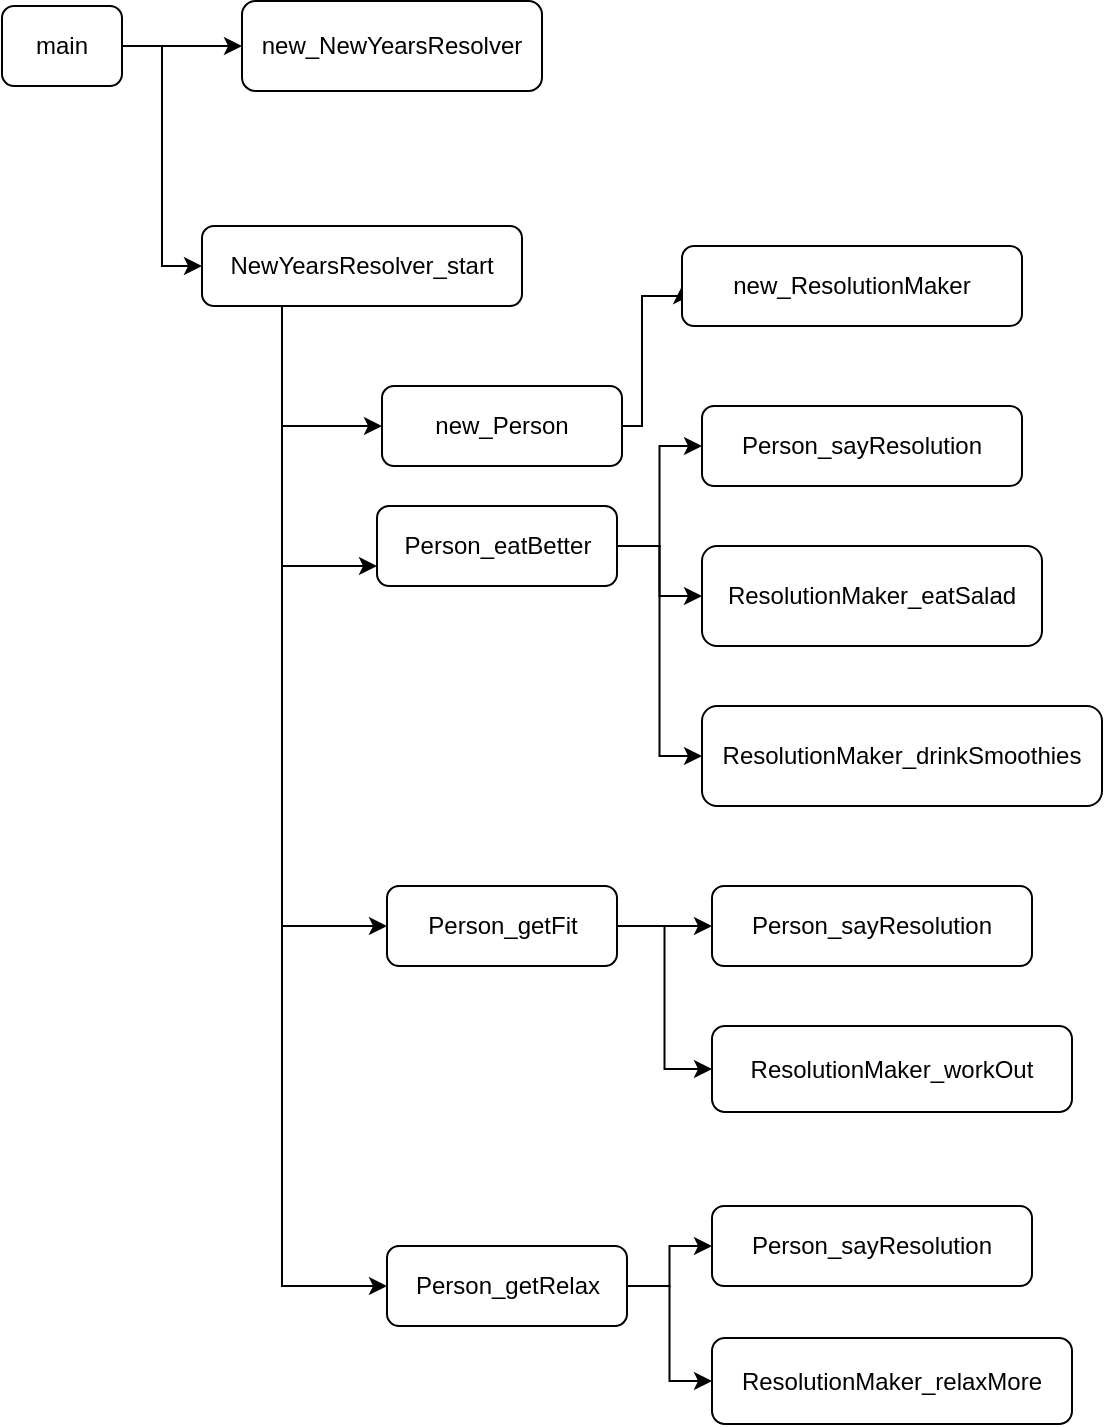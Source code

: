 <mxfile version="21.7.2" type="github">
  <diagram id="C5RBs43oDa-KdzZeNtuy" name="Page-1">
    <mxGraphModel dx="514" dy="722" grid="1" gridSize="10" guides="1" tooltips="1" connect="1" arrows="1" fold="1" page="1" pageScale="1" pageWidth="1169" pageHeight="1654" math="0" shadow="0">
      <root>
        <mxCell id="WIyWlLk6GJQsqaUBKTNV-0" />
        <mxCell id="WIyWlLk6GJQsqaUBKTNV-1" parent="WIyWlLk6GJQsqaUBKTNV-0" />
        <mxCell id="uNniVqdrkMxcKoAqIpW3-3" style="edgeStyle=orthogonalEdgeStyle;rounded=0;orthogonalLoop=1;jettySize=auto;html=1;entryX=0;entryY=0.5;entryDx=0;entryDy=0;" edge="1" parent="WIyWlLk6GJQsqaUBKTNV-1" source="WIyWlLk6GJQsqaUBKTNV-3" target="WIyWlLk6GJQsqaUBKTNV-12">
          <mxGeometry relative="1" as="geometry" />
        </mxCell>
        <mxCell id="uNniVqdrkMxcKoAqIpW3-5" style="edgeStyle=orthogonalEdgeStyle;rounded=0;orthogonalLoop=1;jettySize=auto;html=1;entryX=0;entryY=0.5;entryDx=0;entryDy=0;" edge="1" parent="WIyWlLk6GJQsqaUBKTNV-1" source="WIyWlLk6GJQsqaUBKTNV-3" target="uNniVqdrkMxcKoAqIpW3-0">
          <mxGeometry relative="1" as="geometry" />
        </mxCell>
        <mxCell id="WIyWlLk6GJQsqaUBKTNV-3" value="main" style="rounded=1;whiteSpace=wrap;html=1;fontSize=12;glass=0;strokeWidth=1;shadow=0;" parent="WIyWlLk6GJQsqaUBKTNV-1" vertex="1">
          <mxGeometry x="60" y="140" width="60" height="40" as="geometry" />
        </mxCell>
        <mxCell id="uNniVqdrkMxcKoAqIpW3-11" style="edgeStyle=orthogonalEdgeStyle;rounded=0;orthogonalLoop=1;jettySize=auto;html=1;entryX=0;entryY=0.5;entryDx=0;entryDy=0;" edge="1" parent="WIyWlLk6GJQsqaUBKTNV-1" source="WIyWlLk6GJQsqaUBKTNV-11" target="uNniVqdrkMxcKoAqIpW3-6">
          <mxGeometry relative="1" as="geometry">
            <Array as="points">
              <mxPoint x="380" y="350" />
              <mxPoint x="380" y="285" />
            </Array>
          </mxGeometry>
        </mxCell>
        <mxCell id="WIyWlLk6GJQsqaUBKTNV-11" value="new_Person" style="rounded=1;whiteSpace=wrap;html=1;fontSize=12;glass=0;strokeWidth=1;shadow=0;" parent="WIyWlLk6GJQsqaUBKTNV-1" vertex="1">
          <mxGeometry x="250" y="330" width="120" height="40" as="geometry" />
        </mxCell>
        <mxCell id="uNniVqdrkMxcKoAqIpW3-7" style="edgeStyle=orthogonalEdgeStyle;rounded=0;orthogonalLoop=1;jettySize=auto;html=1;exitX=0.5;exitY=1;exitDx=0;exitDy=0;entryX=0;entryY=0.5;entryDx=0;entryDy=0;" edge="1" parent="WIyWlLk6GJQsqaUBKTNV-1" source="WIyWlLk6GJQsqaUBKTNV-12" target="WIyWlLk6GJQsqaUBKTNV-11">
          <mxGeometry relative="1" as="geometry">
            <Array as="points">
              <mxPoint x="200" y="290" />
              <mxPoint x="200" y="350" />
            </Array>
          </mxGeometry>
        </mxCell>
        <mxCell id="uNniVqdrkMxcKoAqIpW3-20" style="edgeStyle=orthogonalEdgeStyle;rounded=0;orthogonalLoop=1;jettySize=auto;html=1;entryX=0;entryY=0.75;entryDx=0;entryDy=0;" edge="1" parent="WIyWlLk6GJQsqaUBKTNV-1" source="WIyWlLk6GJQsqaUBKTNV-12" target="uNniVqdrkMxcKoAqIpW3-4">
          <mxGeometry relative="1" as="geometry">
            <Array as="points">
              <mxPoint x="200" y="420" />
            </Array>
          </mxGeometry>
        </mxCell>
        <mxCell id="uNniVqdrkMxcKoAqIpW3-21" style="edgeStyle=orthogonalEdgeStyle;rounded=0;orthogonalLoop=1;jettySize=auto;html=1;exitX=0.25;exitY=1;exitDx=0;exitDy=0;entryX=0;entryY=0.5;entryDx=0;entryDy=0;" edge="1" parent="WIyWlLk6GJQsqaUBKTNV-1" source="WIyWlLk6GJQsqaUBKTNV-12" target="uNniVqdrkMxcKoAqIpW3-18">
          <mxGeometry relative="1" as="geometry" />
        </mxCell>
        <mxCell id="uNniVqdrkMxcKoAqIpW3-27" style="edgeStyle=orthogonalEdgeStyle;rounded=0;orthogonalLoop=1;jettySize=auto;html=1;exitX=0.25;exitY=1;exitDx=0;exitDy=0;entryX=0;entryY=0.5;entryDx=0;entryDy=0;" edge="1" parent="WIyWlLk6GJQsqaUBKTNV-1" source="WIyWlLk6GJQsqaUBKTNV-12" target="uNniVqdrkMxcKoAqIpW3-26">
          <mxGeometry relative="1" as="geometry" />
        </mxCell>
        <mxCell id="WIyWlLk6GJQsqaUBKTNV-12" value="NewYearsResolver_start" style="rounded=1;whiteSpace=wrap;html=1;fontSize=12;glass=0;strokeWidth=1;shadow=0;" parent="WIyWlLk6GJQsqaUBKTNV-1" vertex="1">
          <mxGeometry x="160" y="250" width="160" height="40" as="geometry" />
        </mxCell>
        <mxCell id="uNniVqdrkMxcKoAqIpW3-0" value="new_NewYearsResolver" style="rounded=1;whiteSpace=wrap;html=1;" vertex="1" parent="WIyWlLk6GJQsqaUBKTNV-1">
          <mxGeometry x="180" y="137.5" width="150" height="45" as="geometry" />
        </mxCell>
        <mxCell id="uNniVqdrkMxcKoAqIpW3-14" style="edgeStyle=orthogonalEdgeStyle;rounded=0;orthogonalLoop=1;jettySize=auto;html=1;entryX=0;entryY=0.5;entryDx=0;entryDy=0;" edge="1" parent="WIyWlLk6GJQsqaUBKTNV-1" source="uNniVqdrkMxcKoAqIpW3-4" target="uNniVqdrkMxcKoAqIpW3-12">
          <mxGeometry relative="1" as="geometry" />
        </mxCell>
        <mxCell id="uNniVqdrkMxcKoAqIpW3-15" style="edgeStyle=orthogonalEdgeStyle;rounded=0;orthogonalLoop=1;jettySize=auto;html=1;" edge="1" parent="WIyWlLk6GJQsqaUBKTNV-1" source="uNniVqdrkMxcKoAqIpW3-4" target="uNniVqdrkMxcKoAqIpW3-13">
          <mxGeometry relative="1" as="geometry" />
        </mxCell>
        <mxCell id="uNniVqdrkMxcKoAqIpW3-17" style="edgeStyle=orthogonalEdgeStyle;rounded=0;orthogonalLoop=1;jettySize=auto;html=1;entryX=0;entryY=0.5;entryDx=0;entryDy=0;" edge="1" parent="WIyWlLk6GJQsqaUBKTNV-1" source="uNniVqdrkMxcKoAqIpW3-4" target="uNniVqdrkMxcKoAqIpW3-16">
          <mxGeometry relative="1" as="geometry" />
        </mxCell>
        <mxCell id="uNniVqdrkMxcKoAqIpW3-4" value="Person_eatBetter" style="rounded=1;whiteSpace=wrap;html=1;" vertex="1" parent="WIyWlLk6GJQsqaUBKTNV-1">
          <mxGeometry x="247.5" y="390" width="120" height="40" as="geometry" />
        </mxCell>
        <mxCell id="uNniVqdrkMxcKoAqIpW3-6" value="new_ResolutionMaker" style="rounded=1;whiteSpace=wrap;html=1;" vertex="1" parent="WIyWlLk6GJQsqaUBKTNV-1">
          <mxGeometry x="400" y="260" width="170" height="40" as="geometry" />
        </mxCell>
        <mxCell id="uNniVqdrkMxcKoAqIpW3-12" value="Person_sayResolution" style="rounded=1;whiteSpace=wrap;html=1;" vertex="1" parent="WIyWlLk6GJQsqaUBKTNV-1">
          <mxGeometry x="410" y="340" width="160" height="40" as="geometry" />
        </mxCell>
        <mxCell id="uNniVqdrkMxcKoAqIpW3-13" value="ResolutionMaker_eatSalad" style="rounded=1;whiteSpace=wrap;html=1;" vertex="1" parent="WIyWlLk6GJQsqaUBKTNV-1">
          <mxGeometry x="410" y="410" width="170" height="50" as="geometry" />
        </mxCell>
        <mxCell id="uNniVqdrkMxcKoAqIpW3-16" value="ResolutionMaker_drinkSmoothies" style="rounded=1;whiteSpace=wrap;html=1;" vertex="1" parent="WIyWlLk6GJQsqaUBKTNV-1">
          <mxGeometry x="410" y="490" width="200" height="50" as="geometry" />
        </mxCell>
        <mxCell id="uNniVqdrkMxcKoAqIpW3-23" style="edgeStyle=orthogonalEdgeStyle;rounded=0;orthogonalLoop=1;jettySize=auto;html=1;exitX=1;exitY=0.5;exitDx=0;exitDy=0;entryX=0;entryY=0.5;entryDx=0;entryDy=0;" edge="1" parent="WIyWlLk6GJQsqaUBKTNV-1" source="uNniVqdrkMxcKoAqIpW3-18" target="uNniVqdrkMxcKoAqIpW3-22">
          <mxGeometry relative="1" as="geometry" />
        </mxCell>
        <mxCell id="uNniVqdrkMxcKoAqIpW3-25" style="edgeStyle=orthogonalEdgeStyle;rounded=0;orthogonalLoop=1;jettySize=auto;html=1;exitX=1;exitY=0.5;exitDx=0;exitDy=0;entryX=0;entryY=0.5;entryDx=0;entryDy=0;" edge="1" parent="WIyWlLk6GJQsqaUBKTNV-1" source="uNniVqdrkMxcKoAqIpW3-18" target="uNniVqdrkMxcKoAqIpW3-24">
          <mxGeometry relative="1" as="geometry" />
        </mxCell>
        <mxCell id="uNniVqdrkMxcKoAqIpW3-18" value="Person_getFit" style="rounded=1;whiteSpace=wrap;html=1;" vertex="1" parent="WIyWlLk6GJQsqaUBKTNV-1">
          <mxGeometry x="252.5" y="580" width="115" height="40" as="geometry" />
        </mxCell>
        <mxCell id="uNniVqdrkMxcKoAqIpW3-22" value="Person_sayResolution" style="rounded=1;whiteSpace=wrap;html=1;" vertex="1" parent="WIyWlLk6GJQsqaUBKTNV-1">
          <mxGeometry x="415" y="580" width="160" height="40" as="geometry" />
        </mxCell>
        <mxCell id="uNniVqdrkMxcKoAqIpW3-24" value="ResolutionMaker_workOut" style="rounded=1;whiteSpace=wrap;html=1;" vertex="1" parent="WIyWlLk6GJQsqaUBKTNV-1">
          <mxGeometry x="415" y="650" width="180" height="43" as="geometry" />
        </mxCell>
        <mxCell id="uNniVqdrkMxcKoAqIpW3-30" style="edgeStyle=orthogonalEdgeStyle;rounded=0;orthogonalLoop=1;jettySize=auto;html=1;exitX=1;exitY=0.5;exitDx=0;exitDy=0;entryX=0;entryY=0.5;entryDx=0;entryDy=0;" edge="1" parent="WIyWlLk6GJQsqaUBKTNV-1" source="uNniVqdrkMxcKoAqIpW3-26" target="uNniVqdrkMxcKoAqIpW3-28">
          <mxGeometry relative="1" as="geometry" />
        </mxCell>
        <mxCell id="uNniVqdrkMxcKoAqIpW3-31" style="edgeStyle=orthogonalEdgeStyle;rounded=0;orthogonalLoop=1;jettySize=auto;html=1;exitX=1;exitY=0.5;exitDx=0;exitDy=0;entryX=0;entryY=0.5;entryDx=0;entryDy=0;" edge="1" parent="WIyWlLk6GJQsqaUBKTNV-1" source="uNniVqdrkMxcKoAqIpW3-26" target="uNniVqdrkMxcKoAqIpW3-29">
          <mxGeometry relative="1" as="geometry" />
        </mxCell>
        <mxCell id="uNniVqdrkMxcKoAqIpW3-26" value="Person_getRelax" style="rounded=1;whiteSpace=wrap;html=1;" vertex="1" parent="WIyWlLk6GJQsqaUBKTNV-1">
          <mxGeometry x="252.5" y="760" width="120" height="40" as="geometry" />
        </mxCell>
        <mxCell id="uNniVqdrkMxcKoAqIpW3-28" value="Person_sayResolution" style="rounded=1;whiteSpace=wrap;html=1;" vertex="1" parent="WIyWlLk6GJQsqaUBKTNV-1">
          <mxGeometry x="415" y="740" width="160" height="40" as="geometry" />
        </mxCell>
        <mxCell id="uNniVqdrkMxcKoAqIpW3-29" value="ResolutionMaker_relaxMore" style="rounded=1;whiteSpace=wrap;html=1;" vertex="1" parent="WIyWlLk6GJQsqaUBKTNV-1">
          <mxGeometry x="415" y="806" width="180" height="43" as="geometry" />
        </mxCell>
      </root>
    </mxGraphModel>
  </diagram>
</mxfile>
